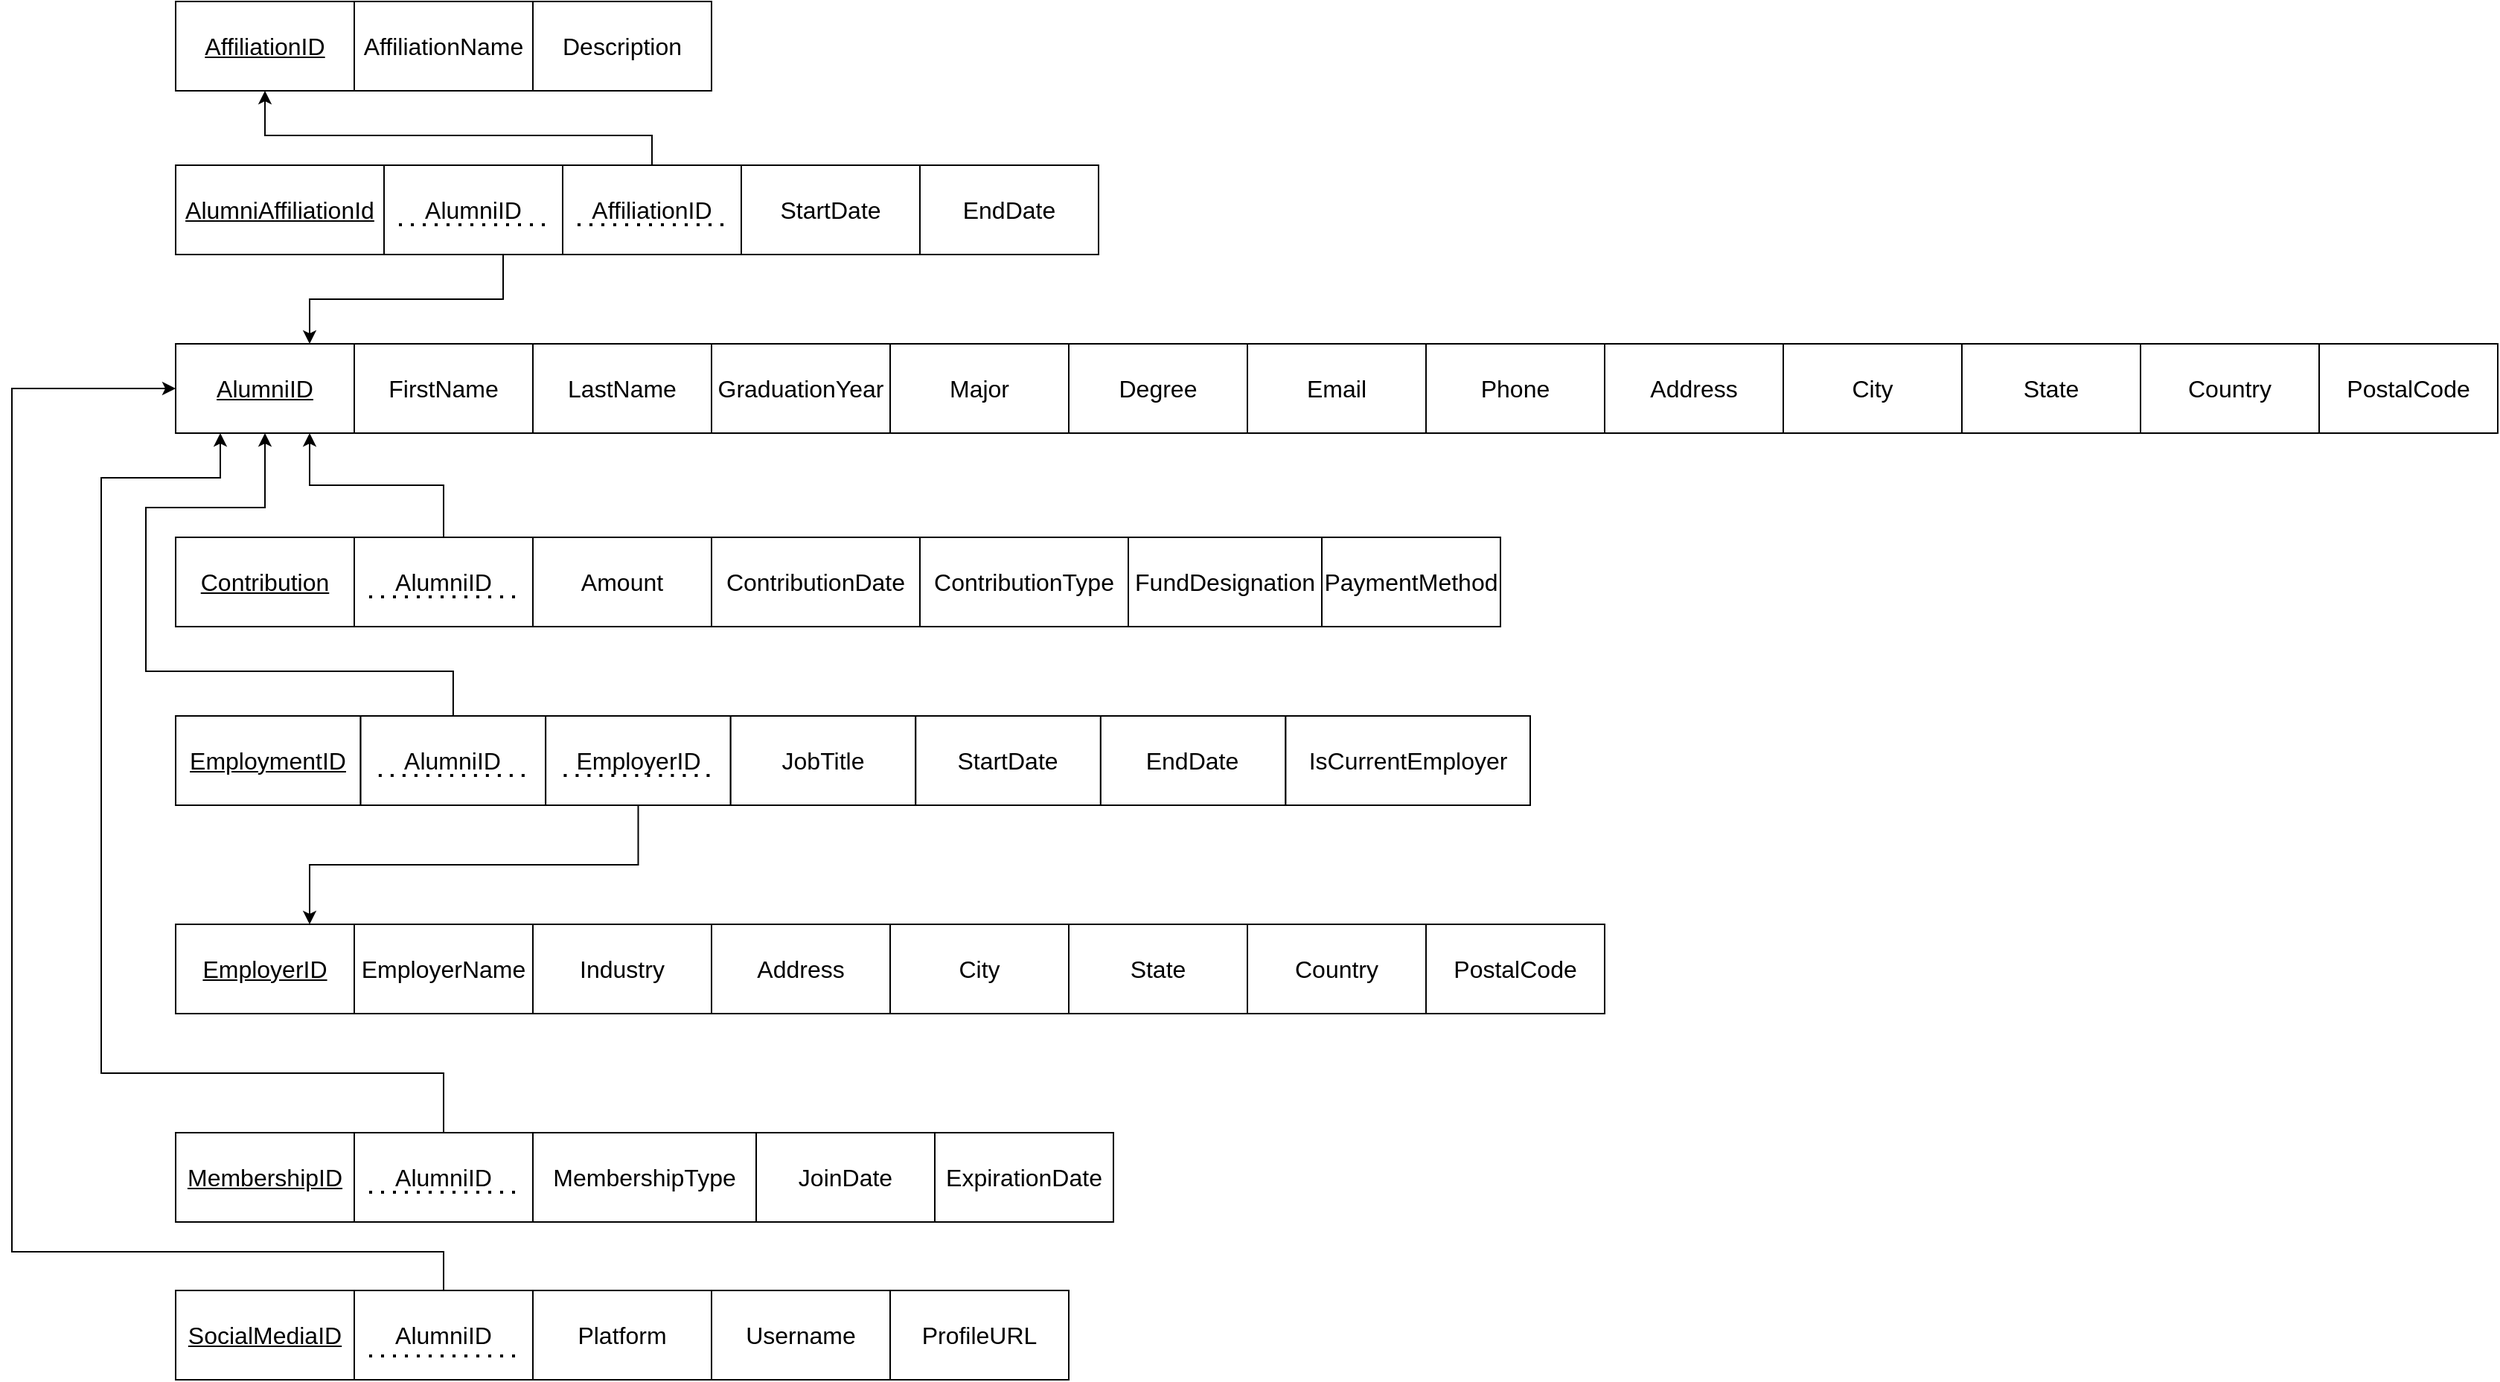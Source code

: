 <mxfile version="21.1.8" type="github">
  <diagram name="Page-1" id="mag1rdUsaSiSaSOApt0M">
    <mxGraphModel dx="2202" dy="1600" grid="1" gridSize="10" guides="1" tooltips="1" connect="1" arrows="1" fold="1" page="0" pageScale="1" pageWidth="850" pageHeight="1100" math="0" shadow="0">
      <root>
        <mxCell id="0" />
        <mxCell id="1" parent="0" />
        <mxCell id="jXcQbSGoJ0l4pG3kUkK5-95" value="" style="group;labelBackgroundColor=none;" parent="1" vertex="1" connectable="0">
          <mxGeometry x="10" y="646" width="600" height="60" as="geometry" />
        </mxCell>
        <mxCell id="jXcQbSGoJ0l4pG3kUkK5-90" value="&lt;u&gt;SocialMediaID&lt;/u&gt;" style="rounded=0;whiteSpace=wrap;html=1;fontSize=16;labelBackgroundColor=none;" parent="jXcQbSGoJ0l4pG3kUkK5-95" vertex="1">
          <mxGeometry width="120" height="60" as="geometry" />
        </mxCell>
        <mxCell id="jXcQbSGoJ0l4pG3kUkK5-91" value="AlumniID" style="rounded=0;whiteSpace=wrap;html=1;fontSize=16;labelBackgroundColor=none;" parent="jXcQbSGoJ0l4pG3kUkK5-95" vertex="1">
          <mxGeometry x="120" width="120" height="60" as="geometry" />
        </mxCell>
        <mxCell id="jXcQbSGoJ0l4pG3kUkK5-92" value="Platform" style="rounded=0;whiteSpace=wrap;html=1;fontSize=16;labelBackgroundColor=none;" parent="jXcQbSGoJ0l4pG3kUkK5-95" vertex="1">
          <mxGeometry x="240" width="120" height="60" as="geometry" />
        </mxCell>
        <mxCell id="jXcQbSGoJ0l4pG3kUkK5-93" value="Username" style="rounded=0;whiteSpace=wrap;html=1;fontSize=16;labelBackgroundColor=none;" parent="jXcQbSGoJ0l4pG3kUkK5-95" vertex="1">
          <mxGeometry x="360" width="120" height="60" as="geometry" />
        </mxCell>
        <mxCell id="jXcQbSGoJ0l4pG3kUkK5-94" value="ProfileURL" style="rounded=0;whiteSpace=wrap;html=1;fontSize=16;labelBackgroundColor=none;" parent="jXcQbSGoJ0l4pG3kUkK5-95" vertex="1">
          <mxGeometry x="480" width="120" height="60" as="geometry" />
        </mxCell>
        <mxCell id="Rer92zklHk1zJw0tYmh6-18" value="" style="endArrow=none;dashed=1;html=1;dashPattern=1 3;strokeWidth=2;rounded=0;" edge="1" parent="jXcQbSGoJ0l4pG3kUkK5-95">
          <mxGeometry width="50" height="50" relative="1" as="geometry">
            <mxPoint x="130" y="44" as="sourcePoint" />
            <mxPoint x="230" y="44" as="targetPoint" />
          </mxGeometry>
        </mxCell>
        <mxCell id="jXcQbSGoJ0l4pG3kUkK5-96" value="" style="group;labelBackgroundColor=none;" parent="1" vertex="1" connectable="0">
          <mxGeometry x="10" y="540" width="600" height="60" as="geometry" />
        </mxCell>
        <mxCell id="jXcQbSGoJ0l4pG3kUkK5-82" value="&lt;u&gt;MembershipID&lt;/u&gt;" style="rounded=0;whiteSpace=wrap;html=1;fontSize=16;labelBackgroundColor=none;" parent="jXcQbSGoJ0l4pG3kUkK5-96" vertex="1">
          <mxGeometry width="120" height="60" as="geometry" />
        </mxCell>
        <mxCell id="jXcQbSGoJ0l4pG3kUkK5-83" value="AlumniID" style="rounded=0;whiteSpace=wrap;html=1;fontSize=16;labelBackgroundColor=none;" parent="jXcQbSGoJ0l4pG3kUkK5-96" vertex="1">
          <mxGeometry x="120" width="120" height="60" as="geometry" />
        </mxCell>
        <mxCell id="jXcQbSGoJ0l4pG3kUkK5-84" value="MembershipType" style="rounded=0;whiteSpace=wrap;html=1;fontSize=16;labelBackgroundColor=none;" parent="jXcQbSGoJ0l4pG3kUkK5-96" vertex="1">
          <mxGeometry x="240" width="150" height="60" as="geometry" />
        </mxCell>
        <mxCell id="jXcQbSGoJ0l4pG3kUkK5-85" value="JoinDate" style="rounded=0;whiteSpace=wrap;html=1;fontSize=16;labelBackgroundColor=none;" parent="jXcQbSGoJ0l4pG3kUkK5-96" vertex="1">
          <mxGeometry x="390" width="120" height="60" as="geometry" />
        </mxCell>
        <mxCell id="jXcQbSGoJ0l4pG3kUkK5-86" value="ExpirationDate" style="rounded=0;whiteSpace=wrap;html=1;fontSize=16;labelBackgroundColor=none;" parent="jXcQbSGoJ0l4pG3kUkK5-96" vertex="1">
          <mxGeometry x="510" width="120" height="60" as="geometry" />
        </mxCell>
        <mxCell id="Rer92zklHk1zJw0tYmh6-17" value="" style="endArrow=none;dashed=1;html=1;dashPattern=1 3;strokeWidth=2;rounded=0;" edge="1" parent="jXcQbSGoJ0l4pG3kUkK5-96">
          <mxGeometry width="50" height="50" relative="1" as="geometry">
            <mxPoint x="130" y="40" as="sourcePoint" />
            <mxPoint x="230" y="40" as="targetPoint" />
          </mxGeometry>
        </mxCell>
        <mxCell id="jXcQbSGoJ0l4pG3kUkK5-97" value="" style="group;labelBackgroundColor=none;" parent="1" vertex="1" connectable="0">
          <mxGeometry x="10" y="400" width="960" height="60" as="geometry" />
        </mxCell>
        <mxCell id="jXcQbSGoJ0l4pG3kUkK5-74" value="&lt;u&gt;EmployerID&lt;/u&gt;" style="rounded=0;whiteSpace=wrap;html=1;fontSize=16;labelBackgroundColor=none;" parent="jXcQbSGoJ0l4pG3kUkK5-97" vertex="1">
          <mxGeometry width="120" height="60" as="geometry" />
        </mxCell>
        <mxCell id="jXcQbSGoJ0l4pG3kUkK5-75" value="EmployerName" style="rounded=0;whiteSpace=wrap;html=1;fontSize=16;labelBackgroundColor=none;" parent="jXcQbSGoJ0l4pG3kUkK5-97" vertex="1">
          <mxGeometry x="120" width="120" height="60" as="geometry" />
        </mxCell>
        <mxCell id="jXcQbSGoJ0l4pG3kUkK5-76" value="Industry" style="rounded=0;whiteSpace=wrap;html=1;fontSize=16;labelBackgroundColor=none;" parent="jXcQbSGoJ0l4pG3kUkK5-97" vertex="1">
          <mxGeometry x="240" width="120" height="60" as="geometry" />
        </mxCell>
        <mxCell id="jXcQbSGoJ0l4pG3kUkK5-77" value="Address" style="rounded=0;whiteSpace=wrap;html=1;fontSize=16;labelBackgroundColor=none;" parent="jXcQbSGoJ0l4pG3kUkK5-97" vertex="1">
          <mxGeometry x="360" width="120" height="60" as="geometry" />
        </mxCell>
        <mxCell id="jXcQbSGoJ0l4pG3kUkK5-78" value="City" style="rounded=0;whiteSpace=wrap;html=1;fontSize=16;labelBackgroundColor=none;" parent="jXcQbSGoJ0l4pG3kUkK5-97" vertex="1">
          <mxGeometry x="480" width="120" height="60" as="geometry" />
        </mxCell>
        <mxCell id="jXcQbSGoJ0l4pG3kUkK5-79" value="State" style="rounded=0;whiteSpace=wrap;html=1;fontSize=16;labelBackgroundColor=none;" parent="jXcQbSGoJ0l4pG3kUkK5-97" vertex="1">
          <mxGeometry x="600" width="120" height="60" as="geometry" />
        </mxCell>
        <mxCell id="jXcQbSGoJ0l4pG3kUkK5-80" value="Country" style="rounded=0;whiteSpace=wrap;html=1;fontSize=16;labelBackgroundColor=none;" parent="jXcQbSGoJ0l4pG3kUkK5-97" vertex="1">
          <mxGeometry x="720" width="120" height="60" as="geometry" />
        </mxCell>
        <mxCell id="jXcQbSGoJ0l4pG3kUkK5-81" value="PostalCode" style="rounded=0;whiteSpace=wrap;html=1;fontSize=16;labelBackgroundColor=none;" parent="jXcQbSGoJ0l4pG3kUkK5-97" vertex="1">
          <mxGeometry x="840" width="120" height="60" as="geometry" />
        </mxCell>
        <mxCell id="jXcQbSGoJ0l4pG3kUkK5-99" value="" style="group;labelBackgroundColor=none;" parent="1" vertex="1" connectable="0">
          <mxGeometry x="10" y="260" width="910" height="60" as="geometry" />
        </mxCell>
        <mxCell id="jXcQbSGoJ0l4pG3kUkK5-67" value="&lt;u&gt;EmploymentID&lt;/u&gt;" style="rounded=0;whiteSpace=wrap;html=1;fontSize=16;labelBackgroundColor=none;" parent="jXcQbSGoJ0l4pG3kUkK5-99" vertex="1">
          <mxGeometry width="124.286" height="60" as="geometry" />
        </mxCell>
        <mxCell id="jXcQbSGoJ0l4pG3kUkK5-68" value="AlumniID" style="rounded=0;whiteSpace=wrap;html=1;fontSize=16;labelBackgroundColor=none;" parent="jXcQbSGoJ0l4pG3kUkK5-99" vertex="1">
          <mxGeometry x="124.286" width="124.286" height="60" as="geometry" />
        </mxCell>
        <mxCell id="jXcQbSGoJ0l4pG3kUkK5-69" value="EmployerID" style="rounded=0;whiteSpace=wrap;html=1;fontSize=16;labelBackgroundColor=none;" parent="jXcQbSGoJ0l4pG3kUkK5-99" vertex="1">
          <mxGeometry x="248.571" width="124.286" height="60" as="geometry" />
        </mxCell>
        <mxCell id="jXcQbSGoJ0l4pG3kUkK5-70" value="JobTitle" style="rounded=0;whiteSpace=wrap;html=1;fontSize=16;labelBackgroundColor=none;" parent="jXcQbSGoJ0l4pG3kUkK5-99" vertex="1">
          <mxGeometry x="372.857" width="124.286" height="60" as="geometry" />
        </mxCell>
        <mxCell id="jXcQbSGoJ0l4pG3kUkK5-71" value="StartDate" style="rounded=0;whiteSpace=wrap;html=1;fontSize=16;labelBackgroundColor=none;" parent="jXcQbSGoJ0l4pG3kUkK5-99" vertex="1">
          <mxGeometry x="497.143" width="124.286" height="60" as="geometry" />
        </mxCell>
        <mxCell id="jXcQbSGoJ0l4pG3kUkK5-72" value="EndDate" style="rounded=0;whiteSpace=wrap;html=1;fontSize=16;labelBackgroundColor=none;" parent="jXcQbSGoJ0l4pG3kUkK5-99" vertex="1">
          <mxGeometry x="621.429" width="124.286" height="60" as="geometry" />
        </mxCell>
        <mxCell id="jXcQbSGoJ0l4pG3kUkK5-73" value="IsCurrentEmployer" style="rounded=0;whiteSpace=wrap;html=1;fontSize=16;labelBackgroundColor=none;" parent="jXcQbSGoJ0l4pG3kUkK5-99" vertex="1">
          <mxGeometry x="745.71" width="164.29" height="60" as="geometry" />
        </mxCell>
        <mxCell id="Rer92zklHk1zJw0tYmh6-15" value="" style="endArrow=none;dashed=1;html=1;dashPattern=1 3;strokeWidth=2;rounded=0;" edge="1" parent="jXcQbSGoJ0l4pG3kUkK5-99">
          <mxGeometry width="50" height="50" relative="1" as="geometry">
            <mxPoint x="136.43" y="40" as="sourcePoint" />
            <mxPoint x="236.43" y="40" as="targetPoint" />
          </mxGeometry>
        </mxCell>
        <mxCell id="Rer92zklHk1zJw0tYmh6-16" value="" style="endArrow=none;dashed=1;html=1;dashPattern=1 3;strokeWidth=2;rounded=0;" edge="1" parent="jXcQbSGoJ0l4pG3kUkK5-99">
          <mxGeometry width="50" height="50" relative="1" as="geometry">
            <mxPoint x="260.71" y="40" as="sourcePoint" />
            <mxPoint x="360.71" y="40" as="targetPoint" />
          </mxGeometry>
        </mxCell>
        <mxCell id="jXcQbSGoJ0l4pG3kUkK5-100" value="" style="group;labelBackgroundColor=none;" parent="1" vertex="1" connectable="0">
          <mxGeometry x="10" y="140" width="840" height="60" as="geometry" />
        </mxCell>
        <mxCell id="jXcQbSGoJ0l4pG3kUkK5-59" value="&lt;u&gt;Contribution&lt;/u&gt;" style="rounded=0;whiteSpace=wrap;html=1;fontSize=16;labelBackgroundColor=none;" parent="jXcQbSGoJ0l4pG3kUkK5-100" vertex="1">
          <mxGeometry width="120" height="60" as="geometry" />
        </mxCell>
        <mxCell id="jXcQbSGoJ0l4pG3kUkK5-60" value="AlumniID" style="rounded=0;whiteSpace=wrap;html=1;fontSize=16;labelBackgroundColor=none;" parent="jXcQbSGoJ0l4pG3kUkK5-100" vertex="1">
          <mxGeometry x="120" width="120" height="60" as="geometry" />
        </mxCell>
        <mxCell id="jXcQbSGoJ0l4pG3kUkK5-61" value="Amount" style="rounded=0;whiteSpace=wrap;html=1;fontSize=16;labelBackgroundColor=none;" parent="jXcQbSGoJ0l4pG3kUkK5-100" vertex="1">
          <mxGeometry x="240" width="120" height="60" as="geometry" />
        </mxCell>
        <mxCell id="jXcQbSGoJ0l4pG3kUkK5-62" value="ContributionDate" style="rounded=0;whiteSpace=wrap;html=1;fontSize=16;labelBackgroundColor=none;" parent="jXcQbSGoJ0l4pG3kUkK5-100" vertex="1">
          <mxGeometry x="360" width="140" height="60" as="geometry" />
        </mxCell>
        <mxCell id="jXcQbSGoJ0l4pG3kUkK5-63" value="ContributionType" style="rounded=0;whiteSpace=wrap;html=1;fontSize=16;labelBackgroundColor=none;" parent="jXcQbSGoJ0l4pG3kUkK5-100" vertex="1">
          <mxGeometry x="500" width="140" height="60" as="geometry" />
        </mxCell>
        <mxCell id="jXcQbSGoJ0l4pG3kUkK5-64" value="FundDesignation" style="rounded=0;whiteSpace=wrap;html=1;fontSize=16;labelBackgroundColor=none;" parent="jXcQbSGoJ0l4pG3kUkK5-100" vertex="1">
          <mxGeometry x="640" width="130" height="60" as="geometry" />
        </mxCell>
        <mxCell id="jXcQbSGoJ0l4pG3kUkK5-65" value="PaymentMethod" style="rounded=0;whiteSpace=wrap;html=1;fontSize=16;labelBackgroundColor=none;" parent="jXcQbSGoJ0l4pG3kUkK5-100" vertex="1">
          <mxGeometry x="770" width="120" height="60" as="geometry" />
        </mxCell>
        <mxCell id="Rer92zklHk1zJw0tYmh6-14" value="" style="endArrow=none;dashed=1;html=1;dashPattern=1 3;strokeWidth=2;rounded=0;" edge="1" parent="jXcQbSGoJ0l4pG3kUkK5-100">
          <mxGeometry width="50" height="50" relative="1" as="geometry">
            <mxPoint x="130" y="40" as="sourcePoint" />
            <mxPoint x="230" y="40" as="targetPoint" />
          </mxGeometry>
        </mxCell>
        <mxCell id="jXcQbSGoJ0l4pG3kUkK5-101" value="" style="group;labelBackgroundColor=none;" parent="1" vertex="1" connectable="0">
          <mxGeometry x="10" y="10" width="1560" height="60" as="geometry" />
        </mxCell>
        <mxCell id="jXcQbSGoJ0l4pG3kUkK5-15" value="&lt;u&gt;AlumniID&lt;/u&gt;" style="rounded=0;whiteSpace=wrap;html=1;fontSize=16;labelBackgroundColor=none;" parent="jXcQbSGoJ0l4pG3kUkK5-101" vertex="1">
          <mxGeometry width="120" height="60" as="geometry" />
        </mxCell>
        <mxCell id="jXcQbSGoJ0l4pG3kUkK5-16" value="FirstName" style="rounded=0;whiteSpace=wrap;html=1;fontSize=16;labelBackgroundColor=none;" parent="jXcQbSGoJ0l4pG3kUkK5-101" vertex="1">
          <mxGeometry x="120" width="120" height="60" as="geometry" />
        </mxCell>
        <mxCell id="jXcQbSGoJ0l4pG3kUkK5-17" value="LastName" style="rounded=0;whiteSpace=wrap;html=1;fontSize=16;labelBackgroundColor=none;" parent="jXcQbSGoJ0l4pG3kUkK5-101" vertex="1">
          <mxGeometry x="240" width="120" height="60" as="geometry" />
        </mxCell>
        <mxCell id="jXcQbSGoJ0l4pG3kUkK5-18" value="GraduationYear" style="rounded=0;whiteSpace=wrap;html=1;fontSize=16;labelBackgroundColor=none;" parent="jXcQbSGoJ0l4pG3kUkK5-101" vertex="1">
          <mxGeometry x="360" width="120" height="60" as="geometry" />
        </mxCell>
        <mxCell id="jXcQbSGoJ0l4pG3kUkK5-19" value="Major" style="rounded=0;whiteSpace=wrap;html=1;fontSize=16;labelBackgroundColor=none;" parent="jXcQbSGoJ0l4pG3kUkK5-101" vertex="1">
          <mxGeometry x="480" width="120" height="60" as="geometry" />
        </mxCell>
        <mxCell id="jXcQbSGoJ0l4pG3kUkK5-20" value="Degree" style="rounded=0;whiteSpace=wrap;html=1;fontSize=16;labelBackgroundColor=none;" parent="jXcQbSGoJ0l4pG3kUkK5-101" vertex="1">
          <mxGeometry x="600" width="120" height="60" as="geometry" />
        </mxCell>
        <mxCell id="jXcQbSGoJ0l4pG3kUkK5-21" value="Email" style="rounded=0;whiteSpace=wrap;html=1;fontSize=16;labelBackgroundColor=none;" parent="jXcQbSGoJ0l4pG3kUkK5-101" vertex="1">
          <mxGeometry x="720" width="120" height="60" as="geometry" />
        </mxCell>
        <mxCell id="jXcQbSGoJ0l4pG3kUkK5-22" value="Phone" style="rounded=0;whiteSpace=wrap;html=1;fontSize=16;labelBackgroundColor=none;" parent="jXcQbSGoJ0l4pG3kUkK5-101" vertex="1">
          <mxGeometry x="840" width="120" height="60" as="geometry" />
        </mxCell>
        <mxCell id="jXcQbSGoJ0l4pG3kUkK5-23" value="Address" style="rounded=0;whiteSpace=wrap;html=1;fontSize=16;labelBackgroundColor=none;" parent="jXcQbSGoJ0l4pG3kUkK5-101" vertex="1">
          <mxGeometry x="960" width="120" height="60" as="geometry" />
        </mxCell>
        <mxCell id="jXcQbSGoJ0l4pG3kUkK5-24" value="City" style="rounded=0;whiteSpace=wrap;html=1;fontSize=16;labelBackgroundColor=none;" parent="jXcQbSGoJ0l4pG3kUkK5-101" vertex="1">
          <mxGeometry x="1080" width="120" height="60" as="geometry" />
        </mxCell>
        <mxCell id="jXcQbSGoJ0l4pG3kUkK5-25" value="State" style="rounded=0;whiteSpace=wrap;html=1;fontSize=16;labelBackgroundColor=none;" parent="jXcQbSGoJ0l4pG3kUkK5-101" vertex="1">
          <mxGeometry x="1200" width="120" height="60" as="geometry" />
        </mxCell>
        <mxCell id="jXcQbSGoJ0l4pG3kUkK5-26" value="Country" style="rounded=0;whiteSpace=wrap;html=1;fontSize=16;labelBackgroundColor=none;" parent="jXcQbSGoJ0l4pG3kUkK5-101" vertex="1">
          <mxGeometry x="1320" width="120" height="60" as="geometry" />
        </mxCell>
        <mxCell id="jXcQbSGoJ0l4pG3kUkK5-27" value="PostalCode" style="rounded=0;whiteSpace=wrap;html=1;fontSize=16;labelBackgroundColor=none;" parent="jXcQbSGoJ0l4pG3kUkK5-101" vertex="1">
          <mxGeometry x="1440" width="120" height="60" as="geometry" />
        </mxCell>
        <mxCell id="jXcQbSGoJ0l4pG3kUkK5-102" value="" style="group;labelBackgroundColor=none;" parent="1" vertex="1" connectable="0">
          <mxGeometry x="10" y="-110" width="600" height="60" as="geometry" />
        </mxCell>
        <mxCell id="jXcQbSGoJ0l4pG3kUkK5-41" value="&lt;u&gt;AlumniAffiliationId&lt;/u&gt;" style="rounded=0;whiteSpace=wrap;html=1;fontSize=16;labelBackgroundColor=none;" parent="jXcQbSGoJ0l4pG3kUkK5-102" vertex="1">
          <mxGeometry width="140" height="60" as="geometry" />
        </mxCell>
        <mxCell id="jXcQbSGoJ0l4pG3kUkK5-42" value="AlumniID" style="rounded=0;whiteSpace=wrap;html=1;fontSize=16;labelBackgroundColor=none;" parent="jXcQbSGoJ0l4pG3kUkK5-102" vertex="1">
          <mxGeometry x="140" width="120" height="60" as="geometry" />
        </mxCell>
        <mxCell id="jXcQbSGoJ0l4pG3kUkK5-43" value="AffiliationID" style="rounded=0;whiteSpace=wrap;html=1;fontSize=16;labelBackgroundColor=none;" parent="jXcQbSGoJ0l4pG3kUkK5-102" vertex="1">
          <mxGeometry x="260" width="120" height="60" as="geometry" />
        </mxCell>
        <mxCell id="jXcQbSGoJ0l4pG3kUkK5-44" value="StartDate" style="rounded=0;whiteSpace=wrap;html=1;fontSize=16;labelBackgroundColor=none;" parent="jXcQbSGoJ0l4pG3kUkK5-102" vertex="1">
          <mxGeometry x="380" width="120" height="60" as="geometry" />
        </mxCell>
        <mxCell id="jXcQbSGoJ0l4pG3kUkK5-45" value="EndDate" style="rounded=0;whiteSpace=wrap;html=1;fontSize=16;labelBackgroundColor=none;" parent="jXcQbSGoJ0l4pG3kUkK5-102" vertex="1">
          <mxGeometry x="500" width="120" height="60" as="geometry" />
        </mxCell>
        <mxCell id="Rer92zklHk1zJw0tYmh6-12" value="" style="endArrow=none;dashed=1;html=1;dashPattern=1 3;strokeWidth=2;rounded=0;" edge="1" parent="jXcQbSGoJ0l4pG3kUkK5-102">
          <mxGeometry width="50" height="50" relative="1" as="geometry">
            <mxPoint x="150" y="40" as="sourcePoint" />
            <mxPoint x="250" y="40" as="targetPoint" />
          </mxGeometry>
        </mxCell>
        <mxCell id="Rer92zklHk1zJw0tYmh6-13" value="" style="endArrow=none;dashed=1;html=1;dashPattern=1 3;strokeWidth=2;rounded=0;" edge="1" parent="jXcQbSGoJ0l4pG3kUkK5-102">
          <mxGeometry width="50" height="50" relative="1" as="geometry">
            <mxPoint x="270" y="40" as="sourcePoint" />
            <mxPoint x="370" y="40" as="targetPoint" />
          </mxGeometry>
        </mxCell>
        <mxCell id="jXcQbSGoJ0l4pG3kUkK5-103" value="" style="group;labelBackgroundColor=none;" parent="1" vertex="1" connectable="0">
          <mxGeometry x="10" y="-220" width="360" height="60" as="geometry" />
        </mxCell>
        <mxCell id="jXcQbSGoJ0l4pG3kUkK5-54" value="&lt;u&gt;AffiliationID&lt;/u&gt;" style="rounded=0;whiteSpace=wrap;html=1;fontSize=16;labelBackgroundColor=none;" parent="jXcQbSGoJ0l4pG3kUkK5-103" vertex="1">
          <mxGeometry width="120" height="60" as="geometry" />
        </mxCell>
        <mxCell id="jXcQbSGoJ0l4pG3kUkK5-55" value="AffiliationName" style="rounded=0;whiteSpace=wrap;html=1;fontSize=16;labelBackgroundColor=none;" parent="jXcQbSGoJ0l4pG3kUkK5-103" vertex="1">
          <mxGeometry x="120" width="120" height="60" as="geometry" />
        </mxCell>
        <mxCell id="jXcQbSGoJ0l4pG3kUkK5-56" value="Description" style="rounded=0;whiteSpace=wrap;html=1;fontSize=16;labelBackgroundColor=none;" parent="jXcQbSGoJ0l4pG3kUkK5-103" vertex="1">
          <mxGeometry x="240" width="120" height="60" as="geometry" />
        </mxCell>
        <mxCell id="Rer92zklHk1zJw0tYmh6-2" style="edgeStyle=orthogonalEdgeStyle;rounded=0;orthogonalLoop=1;jettySize=auto;html=1;entryX=0.5;entryY=1;entryDx=0;entryDy=0;" edge="1" parent="1" source="jXcQbSGoJ0l4pG3kUkK5-43" target="jXcQbSGoJ0l4pG3kUkK5-54">
          <mxGeometry relative="1" as="geometry">
            <Array as="points">
              <mxPoint x="330" y="-130" />
              <mxPoint x="70" y="-130" />
            </Array>
          </mxGeometry>
        </mxCell>
        <mxCell id="Rer92zklHk1zJw0tYmh6-4" style="edgeStyle=orthogonalEdgeStyle;rounded=0;orthogonalLoop=1;jettySize=auto;html=1;entryX=0.75;entryY=0;entryDx=0;entryDy=0;" edge="1" parent="1" source="jXcQbSGoJ0l4pG3kUkK5-42" target="jXcQbSGoJ0l4pG3kUkK5-15">
          <mxGeometry relative="1" as="geometry">
            <Array as="points">
              <mxPoint x="230" y="-20" />
              <mxPoint x="100" y="-20" />
            </Array>
          </mxGeometry>
        </mxCell>
        <mxCell id="Rer92zklHk1zJw0tYmh6-6" style="edgeStyle=orthogonalEdgeStyle;rounded=0;orthogonalLoop=1;jettySize=auto;html=1;entryX=0.75;entryY=1;entryDx=0;entryDy=0;" edge="1" parent="1" source="jXcQbSGoJ0l4pG3kUkK5-60" target="jXcQbSGoJ0l4pG3kUkK5-15">
          <mxGeometry relative="1" as="geometry" />
        </mxCell>
        <mxCell id="Rer92zklHk1zJw0tYmh6-7" style="edgeStyle=orthogonalEdgeStyle;rounded=0;orthogonalLoop=1;jettySize=auto;html=1;entryX=0.5;entryY=1;entryDx=0;entryDy=0;" edge="1" parent="1" source="jXcQbSGoJ0l4pG3kUkK5-68" target="jXcQbSGoJ0l4pG3kUkK5-15">
          <mxGeometry relative="1" as="geometry">
            <Array as="points">
              <mxPoint x="197" y="230" />
              <mxPoint x="-10" y="230" />
              <mxPoint x="-10" y="120" />
              <mxPoint x="70" y="120" />
            </Array>
          </mxGeometry>
        </mxCell>
        <mxCell id="Rer92zklHk1zJw0tYmh6-8" style="edgeStyle=orthogonalEdgeStyle;rounded=0;orthogonalLoop=1;jettySize=auto;html=1;entryX=0.75;entryY=0;entryDx=0;entryDy=0;" edge="1" parent="1" source="jXcQbSGoJ0l4pG3kUkK5-69" target="jXcQbSGoJ0l4pG3kUkK5-74">
          <mxGeometry relative="1" as="geometry">
            <Array as="points">
              <mxPoint x="321" y="360" />
              <mxPoint x="100" y="360" />
            </Array>
          </mxGeometry>
        </mxCell>
        <mxCell id="Rer92zklHk1zJw0tYmh6-9" style="edgeStyle=orthogonalEdgeStyle;rounded=0;orthogonalLoop=1;jettySize=auto;html=1;entryX=0.25;entryY=1;entryDx=0;entryDy=0;" edge="1" parent="1" source="jXcQbSGoJ0l4pG3kUkK5-83" target="jXcQbSGoJ0l4pG3kUkK5-15">
          <mxGeometry relative="1" as="geometry">
            <Array as="points">
              <mxPoint x="190" y="500" />
              <mxPoint x="-40" y="500" />
              <mxPoint x="-40" y="100" />
              <mxPoint x="40" y="100" />
            </Array>
          </mxGeometry>
        </mxCell>
        <mxCell id="Rer92zklHk1zJw0tYmh6-10" style="edgeStyle=orthogonalEdgeStyle;rounded=0;orthogonalLoop=1;jettySize=auto;html=1;entryX=0;entryY=0.5;entryDx=0;entryDy=0;" edge="1" parent="1" source="jXcQbSGoJ0l4pG3kUkK5-91" target="jXcQbSGoJ0l4pG3kUkK5-15">
          <mxGeometry relative="1" as="geometry">
            <Array as="points">
              <mxPoint x="190" y="620" />
              <mxPoint x="-100" y="620" />
              <mxPoint x="-100" y="40" />
            </Array>
          </mxGeometry>
        </mxCell>
      </root>
    </mxGraphModel>
  </diagram>
</mxfile>
